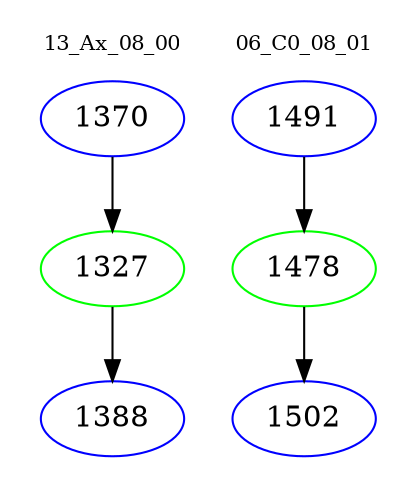 digraph{
subgraph cluster_0 {
color = white
label = "13_Ax_08_00";
fontsize=10;
T0_1370 [label="1370", color="blue"]
T0_1370 -> T0_1327 [color="black"]
T0_1327 [label="1327", color="green"]
T0_1327 -> T0_1388 [color="black"]
T0_1388 [label="1388", color="blue"]
}
subgraph cluster_1 {
color = white
label = "06_C0_08_01";
fontsize=10;
T1_1491 [label="1491", color="blue"]
T1_1491 -> T1_1478 [color="black"]
T1_1478 [label="1478", color="green"]
T1_1478 -> T1_1502 [color="black"]
T1_1502 [label="1502", color="blue"]
}
}
